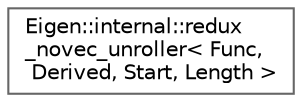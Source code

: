 digraph "类继承关系图"
{
 // LATEX_PDF_SIZE
  bgcolor="transparent";
  edge [fontname=Helvetica,fontsize=10,labelfontname=Helvetica,labelfontsize=10];
  node [fontname=Helvetica,fontsize=10,shape=box,height=0.2,width=0.4];
  rankdir="LR";
  Node0 [id="Node000000",label="Eigen::internal::redux\l_novec_unroller\< Func,\l Derived, Start, Length \>",height=0.2,width=0.4,color="grey40", fillcolor="white", style="filled",URL="$struct_eigen_1_1internal_1_1redux__novec__unroller.html",tooltip=" "];
}

